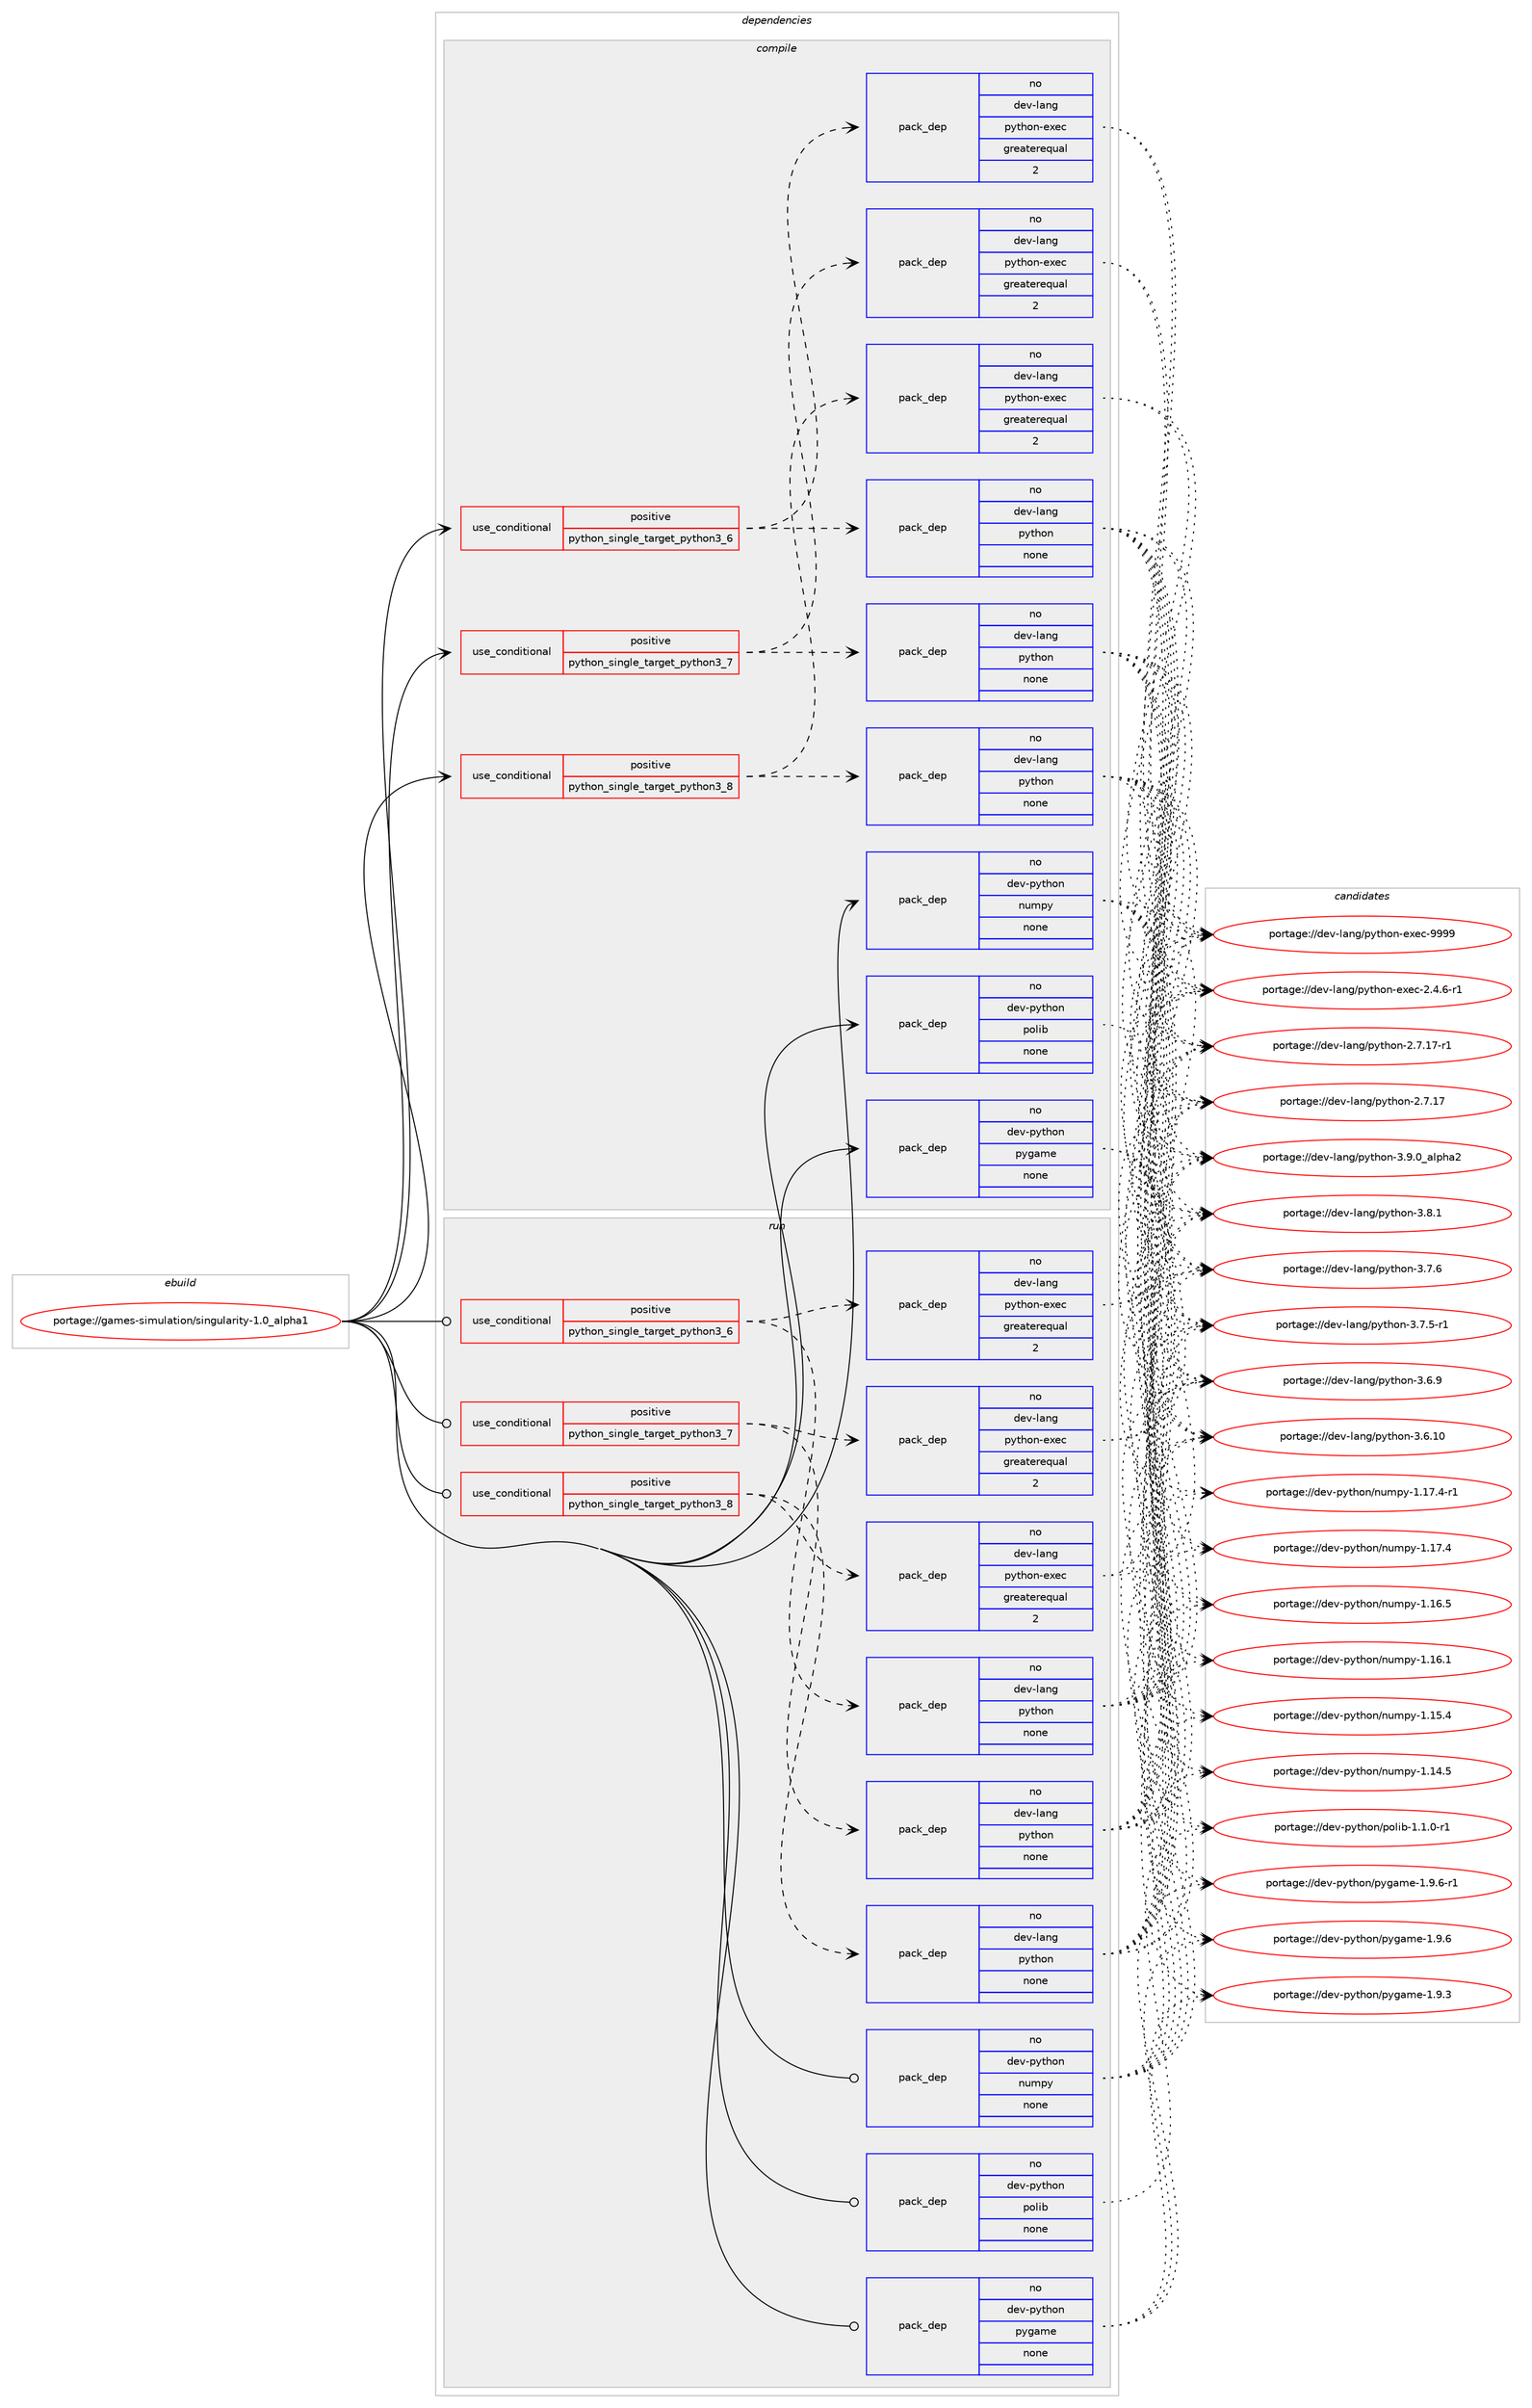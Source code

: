 digraph prolog {

# *************
# Graph options
# *************

newrank=true;
concentrate=true;
compound=true;
graph [rankdir=LR,fontname=Helvetica,fontsize=10,ranksep=1.5];#, ranksep=2.5, nodesep=0.2];
edge  [arrowhead=vee];
node  [fontname=Helvetica,fontsize=10];

# **********
# The ebuild
# **********

subgraph cluster_leftcol {
color=gray;
label=<<i>ebuild</i>>;
id [label="portage://games-simulation/singularity-1.0_alpha1", color=red, width=4, href="../games-simulation/singularity-1.0_alpha1.svg"];
}

# ****************
# The dependencies
# ****************

subgraph cluster_midcol {
color=gray;
label=<<i>dependencies</i>>;
subgraph cluster_compile {
fillcolor="#eeeeee";
style=filled;
label=<<i>compile</i>>;
subgraph cond58732 {
dependency281789 [label=<<TABLE BORDER="0" CELLBORDER="1" CELLSPACING="0" CELLPADDING="4"><TR><TD ROWSPAN="3" CELLPADDING="10">use_conditional</TD></TR><TR><TD>positive</TD></TR><TR><TD>python_single_target_python3_6</TD></TR></TABLE>>, shape=none, color=red];
subgraph pack218659 {
dependency281790 [label=<<TABLE BORDER="0" CELLBORDER="1" CELLSPACING="0" CELLPADDING="4" WIDTH="220"><TR><TD ROWSPAN="6" CELLPADDING="30">pack_dep</TD></TR><TR><TD WIDTH="110">no</TD></TR><TR><TD>dev-lang</TD></TR><TR><TD>python</TD></TR><TR><TD>none</TD></TR><TR><TD></TD></TR></TABLE>>, shape=none, color=blue];
}
dependency281789:e -> dependency281790:w [weight=20,style="dashed",arrowhead="vee"];
subgraph pack218660 {
dependency281791 [label=<<TABLE BORDER="0" CELLBORDER="1" CELLSPACING="0" CELLPADDING="4" WIDTH="220"><TR><TD ROWSPAN="6" CELLPADDING="30">pack_dep</TD></TR><TR><TD WIDTH="110">no</TD></TR><TR><TD>dev-lang</TD></TR><TR><TD>python-exec</TD></TR><TR><TD>greaterequal</TD></TR><TR><TD>2</TD></TR></TABLE>>, shape=none, color=blue];
}
dependency281789:e -> dependency281791:w [weight=20,style="dashed",arrowhead="vee"];
}
id:e -> dependency281789:w [weight=20,style="solid",arrowhead="vee"];
subgraph cond58733 {
dependency281792 [label=<<TABLE BORDER="0" CELLBORDER="1" CELLSPACING="0" CELLPADDING="4"><TR><TD ROWSPAN="3" CELLPADDING="10">use_conditional</TD></TR><TR><TD>positive</TD></TR><TR><TD>python_single_target_python3_7</TD></TR></TABLE>>, shape=none, color=red];
subgraph pack218661 {
dependency281793 [label=<<TABLE BORDER="0" CELLBORDER="1" CELLSPACING="0" CELLPADDING="4" WIDTH="220"><TR><TD ROWSPAN="6" CELLPADDING="30">pack_dep</TD></TR><TR><TD WIDTH="110">no</TD></TR><TR><TD>dev-lang</TD></TR><TR><TD>python</TD></TR><TR><TD>none</TD></TR><TR><TD></TD></TR></TABLE>>, shape=none, color=blue];
}
dependency281792:e -> dependency281793:w [weight=20,style="dashed",arrowhead="vee"];
subgraph pack218662 {
dependency281794 [label=<<TABLE BORDER="0" CELLBORDER="1" CELLSPACING="0" CELLPADDING="4" WIDTH="220"><TR><TD ROWSPAN="6" CELLPADDING="30">pack_dep</TD></TR><TR><TD WIDTH="110">no</TD></TR><TR><TD>dev-lang</TD></TR><TR><TD>python-exec</TD></TR><TR><TD>greaterequal</TD></TR><TR><TD>2</TD></TR></TABLE>>, shape=none, color=blue];
}
dependency281792:e -> dependency281794:w [weight=20,style="dashed",arrowhead="vee"];
}
id:e -> dependency281792:w [weight=20,style="solid",arrowhead="vee"];
subgraph cond58734 {
dependency281795 [label=<<TABLE BORDER="0" CELLBORDER="1" CELLSPACING="0" CELLPADDING="4"><TR><TD ROWSPAN="3" CELLPADDING="10">use_conditional</TD></TR><TR><TD>positive</TD></TR><TR><TD>python_single_target_python3_8</TD></TR></TABLE>>, shape=none, color=red];
subgraph pack218663 {
dependency281796 [label=<<TABLE BORDER="0" CELLBORDER="1" CELLSPACING="0" CELLPADDING="4" WIDTH="220"><TR><TD ROWSPAN="6" CELLPADDING="30">pack_dep</TD></TR><TR><TD WIDTH="110">no</TD></TR><TR><TD>dev-lang</TD></TR><TR><TD>python</TD></TR><TR><TD>none</TD></TR><TR><TD></TD></TR></TABLE>>, shape=none, color=blue];
}
dependency281795:e -> dependency281796:w [weight=20,style="dashed",arrowhead="vee"];
subgraph pack218664 {
dependency281797 [label=<<TABLE BORDER="0" CELLBORDER="1" CELLSPACING="0" CELLPADDING="4" WIDTH="220"><TR><TD ROWSPAN="6" CELLPADDING="30">pack_dep</TD></TR><TR><TD WIDTH="110">no</TD></TR><TR><TD>dev-lang</TD></TR><TR><TD>python-exec</TD></TR><TR><TD>greaterequal</TD></TR><TR><TD>2</TD></TR></TABLE>>, shape=none, color=blue];
}
dependency281795:e -> dependency281797:w [weight=20,style="dashed",arrowhead="vee"];
}
id:e -> dependency281795:w [weight=20,style="solid",arrowhead="vee"];
subgraph pack218665 {
dependency281798 [label=<<TABLE BORDER="0" CELLBORDER="1" CELLSPACING="0" CELLPADDING="4" WIDTH="220"><TR><TD ROWSPAN="6" CELLPADDING="30">pack_dep</TD></TR><TR><TD WIDTH="110">no</TD></TR><TR><TD>dev-python</TD></TR><TR><TD>numpy</TD></TR><TR><TD>none</TD></TR><TR><TD></TD></TR></TABLE>>, shape=none, color=blue];
}
id:e -> dependency281798:w [weight=20,style="solid",arrowhead="vee"];
subgraph pack218666 {
dependency281799 [label=<<TABLE BORDER="0" CELLBORDER="1" CELLSPACING="0" CELLPADDING="4" WIDTH="220"><TR><TD ROWSPAN="6" CELLPADDING="30">pack_dep</TD></TR><TR><TD WIDTH="110">no</TD></TR><TR><TD>dev-python</TD></TR><TR><TD>polib</TD></TR><TR><TD>none</TD></TR><TR><TD></TD></TR></TABLE>>, shape=none, color=blue];
}
id:e -> dependency281799:w [weight=20,style="solid",arrowhead="vee"];
subgraph pack218667 {
dependency281800 [label=<<TABLE BORDER="0" CELLBORDER="1" CELLSPACING="0" CELLPADDING="4" WIDTH="220"><TR><TD ROWSPAN="6" CELLPADDING="30">pack_dep</TD></TR><TR><TD WIDTH="110">no</TD></TR><TR><TD>dev-python</TD></TR><TR><TD>pygame</TD></TR><TR><TD>none</TD></TR><TR><TD></TD></TR></TABLE>>, shape=none, color=blue];
}
id:e -> dependency281800:w [weight=20,style="solid",arrowhead="vee"];
}
subgraph cluster_compileandrun {
fillcolor="#eeeeee";
style=filled;
label=<<i>compile and run</i>>;
}
subgraph cluster_run {
fillcolor="#eeeeee";
style=filled;
label=<<i>run</i>>;
subgraph cond58735 {
dependency281801 [label=<<TABLE BORDER="0" CELLBORDER="1" CELLSPACING="0" CELLPADDING="4"><TR><TD ROWSPAN="3" CELLPADDING="10">use_conditional</TD></TR><TR><TD>positive</TD></TR><TR><TD>python_single_target_python3_6</TD></TR></TABLE>>, shape=none, color=red];
subgraph pack218668 {
dependency281802 [label=<<TABLE BORDER="0" CELLBORDER="1" CELLSPACING="0" CELLPADDING="4" WIDTH="220"><TR><TD ROWSPAN="6" CELLPADDING="30">pack_dep</TD></TR><TR><TD WIDTH="110">no</TD></TR><TR><TD>dev-lang</TD></TR><TR><TD>python</TD></TR><TR><TD>none</TD></TR><TR><TD></TD></TR></TABLE>>, shape=none, color=blue];
}
dependency281801:e -> dependency281802:w [weight=20,style="dashed",arrowhead="vee"];
subgraph pack218669 {
dependency281803 [label=<<TABLE BORDER="0" CELLBORDER="1" CELLSPACING="0" CELLPADDING="4" WIDTH="220"><TR><TD ROWSPAN="6" CELLPADDING="30">pack_dep</TD></TR><TR><TD WIDTH="110">no</TD></TR><TR><TD>dev-lang</TD></TR><TR><TD>python-exec</TD></TR><TR><TD>greaterequal</TD></TR><TR><TD>2</TD></TR></TABLE>>, shape=none, color=blue];
}
dependency281801:e -> dependency281803:w [weight=20,style="dashed",arrowhead="vee"];
}
id:e -> dependency281801:w [weight=20,style="solid",arrowhead="odot"];
subgraph cond58736 {
dependency281804 [label=<<TABLE BORDER="0" CELLBORDER="1" CELLSPACING="0" CELLPADDING="4"><TR><TD ROWSPAN="3" CELLPADDING="10">use_conditional</TD></TR><TR><TD>positive</TD></TR><TR><TD>python_single_target_python3_7</TD></TR></TABLE>>, shape=none, color=red];
subgraph pack218670 {
dependency281805 [label=<<TABLE BORDER="0" CELLBORDER="1" CELLSPACING="0" CELLPADDING="4" WIDTH="220"><TR><TD ROWSPAN="6" CELLPADDING="30">pack_dep</TD></TR><TR><TD WIDTH="110">no</TD></TR><TR><TD>dev-lang</TD></TR><TR><TD>python</TD></TR><TR><TD>none</TD></TR><TR><TD></TD></TR></TABLE>>, shape=none, color=blue];
}
dependency281804:e -> dependency281805:w [weight=20,style="dashed",arrowhead="vee"];
subgraph pack218671 {
dependency281806 [label=<<TABLE BORDER="0" CELLBORDER="1" CELLSPACING="0" CELLPADDING="4" WIDTH="220"><TR><TD ROWSPAN="6" CELLPADDING="30">pack_dep</TD></TR><TR><TD WIDTH="110">no</TD></TR><TR><TD>dev-lang</TD></TR><TR><TD>python-exec</TD></TR><TR><TD>greaterequal</TD></TR><TR><TD>2</TD></TR></TABLE>>, shape=none, color=blue];
}
dependency281804:e -> dependency281806:w [weight=20,style="dashed",arrowhead="vee"];
}
id:e -> dependency281804:w [weight=20,style="solid",arrowhead="odot"];
subgraph cond58737 {
dependency281807 [label=<<TABLE BORDER="0" CELLBORDER="1" CELLSPACING="0" CELLPADDING="4"><TR><TD ROWSPAN="3" CELLPADDING="10">use_conditional</TD></TR><TR><TD>positive</TD></TR><TR><TD>python_single_target_python3_8</TD></TR></TABLE>>, shape=none, color=red];
subgraph pack218672 {
dependency281808 [label=<<TABLE BORDER="0" CELLBORDER="1" CELLSPACING="0" CELLPADDING="4" WIDTH="220"><TR><TD ROWSPAN="6" CELLPADDING="30">pack_dep</TD></TR><TR><TD WIDTH="110">no</TD></TR><TR><TD>dev-lang</TD></TR><TR><TD>python</TD></TR><TR><TD>none</TD></TR><TR><TD></TD></TR></TABLE>>, shape=none, color=blue];
}
dependency281807:e -> dependency281808:w [weight=20,style="dashed",arrowhead="vee"];
subgraph pack218673 {
dependency281809 [label=<<TABLE BORDER="0" CELLBORDER="1" CELLSPACING="0" CELLPADDING="4" WIDTH="220"><TR><TD ROWSPAN="6" CELLPADDING="30">pack_dep</TD></TR><TR><TD WIDTH="110">no</TD></TR><TR><TD>dev-lang</TD></TR><TR><TD>python-exec</TD></TR><TR><TD>greaterequal</TD></TR><TR><TD>2</TD></TR></TABLE>>, shape=none, color=blue];
}
dependency281807:e -> dependency281809:w [weight=20,style="dashed",arrowhead="vee"];
}
id:e -> dependency281807:w [weight=20,style="solid",arrowhead="odot"];
subgraph pack218674 {
dependency281810 [label=<<TABLE BORDER="0" CELLBORDER="1" CELLSPACING="0" CELLPADDING="4" WIDTH="220"><TR><TD ROWSPAN="6" CELLPADDING="30">pack_dep</TD></TR><TR><TD WIDTH="110">no</TD></TR><TR><TD>dev-python</TD></TR><TR><TD>numpy</TD></TR><TR><TD>none</TD></TR><TR><TD></TD></TR></TABLE>>, shape=none, color=blue];
}
id:e -> dependency281810:w [weight=20,style="solid",arrowhead="odot"];
subgraph pack218675 {
dependency281811 [label=<<TABLE BORDER="0" CELLBORDER="1" CELLSPACING="0" CELLPADDING="4" WIDTH="220"><TR><TD ROWSPAN="6" CELLPADDING="30">pack_dep</TD></TR><TR><TD WIDTH="110">no</TD></TR><TR><TD>dev-python</TD></TR><TR><TD>polib</TD></TR><TR><TD>none</TD></TR><TR><TD></TD></TR></TABLE>>, shape=none, color=blue];
}
id:e -> dependency281811:w [weight=20,style="solid",arrowhead="odot"];
subgraph pack218676 {
dependency281812 [label=<<TABLE BORDER="0" CELLBORDER="1" CELLSPACING="0" CELLPADDING="4" WIDTH="220"><TR><TD ROWSPAN="6" CELLPADDING="30">pack_dep</TD></TR><TR><TD WIDTH="110">no</TD></TR><TR><TD>dev-python</TD></TR><TR><TD>pygame</TD></TR><TR><TD>none</TD></TR><TR><TD></TD></TR></TABLE>>, shape=none, color=blue];
}
id:e -> dependency281812:w [weight=20,style="solid",arrowhead="odot"];
}
}

# **************
# The candidates
# **************

subgraph cluster_choices {
rank=same;
color=gray;
label=<<i>candidates</i>>;

subgraph choice218659 {
color=black;
nodesep=1;
choice10010111845108971101034711212111610411111045514657464895971081121049750 [label="portage://dev-lang/python-3.9.0_alpha2", color=red, width=4,href="../dev-lang/python-3.9.0_alpha2.svg"];
choice100101118451089711010347112121116104111110455146564649 [label="portage://dev-lang/python-3.8.1", color=red, width=4,href="../dev-lang/python-3.8.1.svg"];
choice100101118451089711010347112121116104111110455146554654 [label="portage://dev-lang/python-3.7.6", color=red, width=4,href="../dev-lang/python-3.7.6.svg"];
choice1001011184510897110103471121211161041111104551465546534511449 [label="portage://dev-lang/python-3.7.5-r1", color=red, width=4,href="../dev-lang/python-3.7.5-r1.svg"];
choice100101118451089711010347112121116104111110455146544657 [label="portage://dev-lang/python-3.6.9", color=red, width=4,href="../dev-lang/python-3.6.9.svg"];
choice10010111845108971101034711212111610411111045514654464948 [label="portage://dev-lang/python-3.6.10", color=red, width=4,href="../dev-lang/python-3.6.10.svg"];
choice100101118451089711010347112121116104111110455046554649554511449 [label="portage://dev-lang/python-2.7.17-r1", color=red, width=4,href="../dev-lang/python-2.7.17-r1.svg"];
choice10010111845108971101034711212111610411111045504655464955 [label="portage://dev-lang/python-2.7.17", color=red, width=4,href="../dev-lang/python-2.7.17.svg"];
dependency281790:e -> choice10010111845108971101034711212111610411111045514657464895971081121049750:w [style=dotted,weight="100"];
dependency281790:e -> choice100101118451089711010347112121116104111110455146564649:w [style=dotted,weight="100"];
dependency281790:e -> choice100101118451089711010347112121116104111110455146554654:w [style=dotted,weight="100"];
dependency281790:e -> choice1001011184510897110103471121211161041111104551465546534511449:w [style=dotted,weight="100"];
dependency281790:e -> choice100101118451089711010347112121116104111110455146544657:w [style=dotted,weight="100"];
dependency281790:e -> choice10010111845108971101034711212111610411111045514654464948:w [style=dotted,weight="100"];
dependency281790:e -> choice100101118451089711010347112121116104111110455046554649554511449:w [style=dotted,weight="100"];
dependency281790:e -> choice10010111845108971101034711212111610411111045504655464955:w [style=dotted,weight="100"];
}
subgraph choice218660 {
color=black;
nodesep=1;
choice10010111845108971101034711212111610411111045101120101994557575757 [label="portage://dev-lang/python-exec-9999", color=red, width=4,href="../dev-lang/python-exec-9999.svg"];
choice10010111845108971101034711212111610411111045101120101994550465246544511449 [label="portage://dev-lang/python-exec-2.4.6-r1", color=red, width=4,href="../dev-lang/python-exec-2.4.6-r1.svg"];
dependency281791:e -> choice10010111845108971101034711212111610411111045101120101994557575757:w [style=dotted,weight="100"];
dependency281791:e -> choice10010111845108971101034711212111610411111045101120101994550465246544511449:w [style=dotted,weight="100"];
}
subgraph choice218661 {
color=black;
nodesep=1;
choice10010111845108971101034711212111610411111045514657464895971081121049750 [label="portage://dev-lang/python-3.9.0_alpha2", color=red, width=4,href="../dev-lang/python-3.9.0_alpha2.svg"];
choice100101118451089711010347112121116104111110455146564649 [label="portage://dev-lang/python-3.8.1", color=red, width=4,href="../dev-lang/python-3.8.1.svg"];
choice100101118451089711010347112121116104111110455146554654 [label="portage://dev-lang/python-3.7.6", color=red, width=4,href="../dev-lang/python-3.7.6.svg"];
choice1001011184510897110103471121211161041111104551465546534511449 [label="portage://dev-lang/python-3.7.5-r1", color=red, width=4,href="../dev-lang/python-3.7.5-r1.svg"];
choice100101118451089711010347112121116104111110455146544657 [label="portage://dev-lang/python-3.6.9", color=red, width=4,href="../dev-lang/python-3.6.9.svg"];
choice10010111845108971101034711212111610411111045514654464948 [label="portage://dev-lang/python-3.6.10", color=red, width=4,href="../dev-lang/python-3.6.10.svg"];
choice100101118451089711010347112121116104111110455046554649554511449 [label="portage://dev-lang/python-2.7.17-r1", color=red, width=4,href="../dev-lang/python-2.7.17-r1.svg"];
choice10010111845108971101034711212111610411111045504655464955 [label="portage://dev-lang/python-2.7.17", color=red, width=4,href="../dev-lang/python-2.7.17.svg"];
dependency281793:e -> choice10010111845108971101034711212111610411111045514657464895971081121049750:w [style=dotted,weight="100"];
dependency281793:e -> choice100101118451089711010347112121116104111110455146564649:w [style=dotted,weight="100"];
dependency281793:e -> choice100101118451089711010347112121116104111110455146554654:w [style=dotted,weight="100"];
dependency281793:e -> choice1001011184510897110103471121211161041111104551465546534511449:w [style=dotted,weight="100"];
dependency281793:e -> choice100101118451089711010347112121116104111110455146544657:w [style=dotted,weight="100"];
dependency281793:e -> choice10010111845108971101034711212111610411111045514654464948:w [style=dotted,weight="100"];
dependency281793:e -> choice100101118451089711010347112121116104111110455046554649554511449:w [style=dotted,weight="100"];
dependency281793:e -> choice10010111845108971101034711212111610411111045504655464955:w [style=dotted,weight="100"];
}
subgraph choice218662 {
color=black;
nodesep=1;
choice10010111845108971101034711212111610411111045101120101994557575757 [label="portage://dev-lang/python-exec-9999", color=red, width=4,href="../dev-lang/python-exec-9999.svg"];
choice10010111845108971101034711212111610411111045101120101994550465246544511449 [label="portage://dev-lang/python-exec-2.4.6-r1", color=red, width=4,href="../dev-lang/python-exec-2.4.6-r1.svg"];
dependency281794:e -> choice10010111845108971101034711212111610411111045101120101994557575757:w [style=dotted,weight="100"];
dependency281794:e -> choice10010111845108971101034711212111610411111045101120101994550465246544511449:w [style=dotted,weight="100"];
}
subgraph choice218663 {
color=black;
nodesep=1;
choice10010111845108971101034711212111610411111045514657464895971081121049750 [label="portage://dev-lang/python-3.9.0_alpha2", color=red, width=4,href="../dev-lang/python-3.9.0_alpha2.svg"];
choice100101118451089711010347112121116104111110455146564649 [label="portage://dev-lang/python-3.8.1", color=red, width=4,href="../dev-lang/python-3.8.1.svg"];
choice100101118451089711010347112121116104111110455146554654 [label="portage://dev-lang/python-3.7.6", color=red, width=4,href="../dev-lang/python-3.7.6.svg"];
choice1001011184510897110103471121211161041111104551465546534511449 [label="portage://dev-lang/python-3.7.5-r1", color=red, width=4,href="../dev-lang/python-3.7.5-r1.svg"];
choice100101118451089711010347112121116104111110455146544657 [label="portage://dev-lang/python-3.6.9", color=red, width=4,href="../dev-lang/python-3.6.9.svg"];
choice10010111845108971101034711212111610411111045514654464948 [label="portage://dev-lang/python-3.6.10", color=red, width=4,href="../dev-lang/python-3.6.10.svg"];
choice100101118451089711010347112121116104111110455046554649554511449 [label="portage://dev-lang/python-2.7.17-r1", color=red, width=4,href="../dev-lang/python-2.7.17-r1.svg"];
choice10010111845108971101034711212111610411111045504655464955 [label="portage://dev-lang/python-2.7.17", color=red, width=4,href="../dev-lang/python-2.7.17.svg"];
dependency281796:e -> choice10010111845108971101034711212111610411111045514657464895971081121049750:w [style=dotted,weight="100"];
dependency281796:e -> choice100101118451089711010347112121116104111110455146564649:w [style=dotted,weight="100"];
dependency281796:e -> choice100101118451089711010347112121116104111110455146554654:w [style=dotted,weight="100"];
dependency281796:e -> choice1001011184510897110103471121211161041111104551465546534511449:w [style=dotted,weight="100"];
dependency281796:e -> choice100101118451089711010347112121116104111110455146544657:w [style=dotted,weight="100"];
dependency281796:e -> choice10010111845108971101034711212111610411111045514654464948:w [style=dotted,weight="100"];
dependency281796:e -> choice100101118451089711010347112121116104111110455046554649554511449:w [style=dotted,weight="100"];
dependency281796:e -> choice10010111845108971101034711212111610411111045504655464955:w [style=dotted,weight="100"];
}
subgraph choice218664 {
color=black;
nodesep=1;
choice10010111845108971101034711212111610411111045101120101994557575757 [label="portage://dev-lang/python-exec-9999", color=red, width=4,href="../dev-lang/python-exec-9999.svg"];
choice10010111845108971101034711212111610411111045101120101994550465246544511449 [label="portage://dev-lang/python-exec-2.4.6-r1", color=red, width=4,href="../dev-lang/python-exec-2.4.6-r1.svg"];
dependency281797:e -> choice10010111845108971101034711212111610411111045101120101994557575757:w [style=dotted,weight="100"];
dependency281797:e -> choice10010111845108971101034711212111610411111045101120101994550465246544511449:w [style=dotted,weight="100"];
}
subgraph choice218665 {
color=black;
nodesep=1;
choice1001011184511212111610411111047110117109112121454946495546524511449 [label="portage://dev-python/numpy-1.17.4-r1", color=red, width=4,href="../dev-python/numpy-1.17.4-r1.svg"];
choice100101118451121211161041111104711011710911212145494649554652 [label="portage://dev-python/numpy-1.17.4", color=red, width=4,href="../dev-python/numpy-1.17.4.svg"];
choice100101118451121211161041111104711011710911212145494649544653 [label="portage://dev-python/numpy-1.16.5", color=red, width=4,href="../dev-python/numpy-1.16.5.svg"];
choice100101118451121211161041111104711011710911212145494649544649 [label="portage://dev-python/numpy-1.16.1", color=red, width=4,href="../dev-python/numpy-1.16.1.svg"];
choice100101118451121211161041111104711011710911212145494649534652 [label="portage://dev-python/numpy-1.15.4", color=red, width=4,href="../dev-python/numpy-1.15.4.svg"];
choice100101118451121211161041111104711011710911212145494649524653 [label="portage://dev-python/numpy-1.14.5", color=red, width=4,href="../dev-python/numpy-1.14.5.svg"];
dependency281798:e -> choice1001011184511212111610411111047110117109112121454946495546524511449:w [style=dotted,weight="100"];
dependency281798:e -> choice100101118451121211161041111104711011710911212145494649554652:w [style=dotted,weight="100"];
dependency281798:e -> choice100101118451121211161041111104711011710911212145494649544653:w [style=dotted,weight="100"];
dependency281798:e -> choice100101118451121211161041111104711011710911212145494649544649:w [style=dotted,weight="100"];
dependency281798:e -> choice100101118451121211161041111104711011710911212145494649534652:w [style=dotted,weight="100"];
dependency281798:e -> choice100101118451121211161041111104711011710911212145494649524653:w [style=dotted,weight="100"];
}
subgraph choice218666 {
color=black;
nodesep=1;
choice1001011184511212111610411111047112111108105984549464946484511449 [label="portage://dev-python/polib-1.1.0-r1", color=red, width=4,href="../dev-python/polib-1.1.0-r1.svg"];
dependency281799:e -> choice1001011184511212111610411111047112111108105984549464946484511449:w [style=dotted,weight="100"];
}
subgraph choice218667 {
color=black;
nodesep=1;
choice1001011184511212111610411111047112121103971091014549465746544511449 [label="portage://dev-python/pygame-1.9.6-r1", color=red, width=4,href="../dev-python/pygame-1.9.6-r1.svg"];
choice100101118451121211161041111104711212110397109101454946574654 [label="portage://dev-python/pygame-1.9.6", color=red, width=4,href="../dev-python/pygame-1.9.6.svg"];
choice100101118451121211161041111104711212110397109101454946574651 [label="portage://dev-python/pygame-1.9.3", color=red, width=4,href="../dev-python/pygame-1.9.3.svg"];
dependency281800:e -> choice1001011184511212111610411111047112121103971091014549465746544511449:w [style=dotted,weight="100"];
dependency281800:e -> choice100101118451121211161041111104711212110397109101454946574654:w [style=dotted,weight="100"];
dependency281800:e -> choice100101118451121211161041111104711212110397109101454946574651:w [style=dotted,weight="100"];
}
subgraph choice218668 {
color=black;
nodesep=1;
choice10010111845108971101034711212111610411111045514657464895971081121049750 [label="portage://dev-lang/python-3.9.0_alpha2", color=red, width=4,href="../dev-lang/python-3.9.0_alpha2.svg"];
choice100101118451089711010347112121116104111110455146564649 [label="portage://dev-lang/python-3.8.1", color=red, width=4,href="../dev-lang/python-3.8.1.svg"];
choice100101118451089711010347112121116104111110455146554654 [label="portage://dev-lang/python-3.7.6", color=red, width=4,href="../dev-lang/python-3.7.6.svg"];
choice1001011184510897110103471121211161041111104551465546534511449 [label="portage://dev-lang/python-3.7.5-r1", color=red, width=4,href="../dev-lang/python-3.7.5-r1.svg"];
choice100101118451089711010347112121116104111110455146544657 [label="portage://dev-lang/python-3.6.9", color=red, width=4,href="../dev-lang/python-3.6.9.svg"];
choice10010111845108971101034711212111610411111045514654464948 [label="portage://dev-lang/python-3.6.10", color=red, width=4,href="../dev-lang/python-3.6.10.svg"];
choice100101118451089711010347112121116104111110455046554649554511449 [label="portage://dev-lang/python-2.7.17-r1", color=red, width=4,href="../dev-lang/python-2.7.17-r1.svg"];
choice10010111845108971101034711212111610411111045504655464955 [label="portage://dev-lang/python-2.7.17", color=red, width=4,href="../dev-lang/python-2.7.17.svg"];
dependency281802:e -> choice10010111845108971101034711212111610411111045514657464895971081121049750:w [style=dotted,weight="100"];
dependency281802:e -> choice100101118451089711010347112121116104111110455146564649:w [style=dotted,weight="100"];
dependency281802:e -> choice100101118451089711010347112121116104111110455146554654:w [style=dotted,weight="100"];
dependency281802:e -> choice1001011184510897110103471121211161041111104551465546534511449:w [style=dotted,weight="100"];
dependency281802:e -> choice100101118451089711010347112121116104111110455146544657:w [style=dotted,weight="100"];
dependency281802:e -> choice10010111845108971101034711212111610411111045514654464948:w [style=dotted,weight="100"];
dependency281802:e -> choice100101118451089711010347112121116104111110455046554649554511449:w [style=dotted,weight="100"];
dependency281802:e -> choice10010111845108971101034711212111610411111045504655464955:w [style=dotted,weight="100"];
}
subgraph choice218669 {
color=black;
nodesep=1;
choice10010111845108971101034711212111610411111045101120101994557575757 [label="portage://dev-lang/python-exec-9999", color=red, width=4,href="../dev-lang/python-exec-9999.svg"];
choice10010111845108971101034711212111610411111045101120101994550465246544511449 [label="portage://dev-lang/python-exec-2.4.6-r1", color=red, width=4,href="../dev-lang/python-exec-2.4.6-r1.svg"];
dependency281803:e -> choice10010111845108971101034711212111610411111045101120101994557575757:w [style=dotted,weight="100"];
dependency281803:e -> choice10010111845108971101034711212111610411111045101120101994550465246544511449:w [style=dotted,weight="100"];
}
subgraph choice218670 {
color=black;
nodesep=1;
choice10010111845108971101034711212111610411111045514657464895971081121049750 [label="portage://dev-lang/python-3.9.0_alpha2", color=red, width=4,href="../dev-lang/python-3.9.0_alpha2.svg"];
choice100101118451089711010347112121116104111110455146564649 [label="portage://dev-lang/python-3.8.1", color=red, width=4,href="../dev-lang/python-3.8.1.svg"];
choice100101118451089711010347112121116104111110455146554654 [label="portage://dev-lang/python-3.7.6", color=red, width=4,href="../dev-lang/python-3.7.6.svg"];
choice1001011184510897110103471121211161041111104551465546534511449 [label="portage://dev-lang/python-3.7.5-r1", color=red, width=4,href="../dev-lang/python-3.7.5-r1.svg"];
choice100101118451089711010347112121116104111110455146544657 [label="portage://dev-lang/python-3.6.9", color=red, width=4,href="../dev-lang/python-3.6.9.svg"];
choice10010111845108971101034711212111610411111045514654464948 [label="portage://dev-lang/python-3.6.10", color=red, width=4,href="../dev-lang/python-3.6.10.svg"];
choice100101118451089711010347112121116104111110455046554649554511449 [label="portage://dev-lang/python-2.7.17-r1", color=red, width=4,href="../dev-lang/python-2.7.17-r1.svg"];
choice10010111845108971101034711212111610411111045504655464955 [label="portage://dev-lang/python-2.7.17", color=red, width=4,href="../dev-lang/python-2.7.17.svg"];
dependency281805:e -> choice10010111845108971101034711212111610411111045514657464895971081121049750:w [style=dotted,weight="100"];
dependency281805:e -> choice100101118451089711010347112121116104111110455146564649:w [style=dotted,weight="100"];
dependency281805:e -> choice100101118451089711010347112121116104111110455146554654:w [style=dotted,weight="100"];
dependency281805:e -> choice1001011184510897110103471121211161041111104551465546534511449:w [style=dotted,weight="100"];
dependency281805:e -> choice100101118451089711010347112121116104111110455146544657:w [style=dotted,weight="100"];
dependency281805:e -> choice10010111845108971101034711212111610411111045514654464948:w [style=dotted,weight="100"];
dependency281805:e -> choice100101118451089711010347112121116104111110455046554649554511449:w [style=dotted,weight="100"];
dependency281805:e -> choice10010111845108971101034711212111610411111045504655464955:w [style=dotted,weight="100"];
}
subgraph choice218671 {
color=black;
nodesep=1;
choice10010111845108971101034711212111610411111045101120101994557575757 [label="portage://dev-lang/python-exec-9999", color=red, width=4,href="../dev-lang/python-exec-9999.svg"];
choice10010111845108971101034711212111610411111045101120101994550465246544511449 [label="portage://dev-lang/python-exec-2.4.6-r1", color=red, width=4,href="../dev-lang/python-exec-2.4.6-r1.svg"];
dependency281806:e -> choice10010111845108971101034711212111610411111045101120101994557575757:w [style=dotted,weight="100"];
dependency281806:e -> choice10010111845108971101034711212111610411111045101120101994550465246544511449:w [style=dotted,weight="100"];
}
subgraph choice218672 {
color=black;
nodesep=1;
choice10010111845108971101034711212111610411111045514657464895971081121049750 [label="portage://dev-lang/python-3.9.0_alpha2", color=red, width=4,href="../dev-lang/python-3.9.0_alpha2.svg"];
choice100101118451089711010347112121116104111110455146564649 [label="portage://dev-lang/python-3.8.1", color=red, width=4,href="../dev-lang/python-3.8.1.svg"];
choice100101118451089711010347112121116104111110455146554654 [label="portage://dev-lang/python-3.7.6", color=red, width=4,href="../dev-lang/python-3.7.6.svg"];
choice1001011184510897110103471121211161041111104551465546534511449 [label="portage://dev-lang/python-3.7.5-r1", color=red, width=4,href="../dev-lang/python-3.7.5-r1.svg"];
choice100101118451089711010347112121116104111110455146544657 [label="portage://dev-lang/python-3.6.9", color=red, width=4,href="../dev-lang/python-3.6.9.svg"];
choice10010111845108971101034711212111610411111045514654464948 [label="portage://dev-lang/python-3.6.10", color=red, width=4,href="../dev-lang/python-3.6.10.svg"];
choice100101118451089711010347112121116104111110455046554649554511449 [label="portage://dev-lang/python-2.7.17-r1", color=red, width=4,href="../dev-lang/python-2.7.17-r1.svg"];
choice10010111845108971101034711212111610411111045504655464955 [label="portage://dev-lang/python-2.7.17", color=red, width=4,href="../dev-lang/python-2.7.17.svg"];
dependency281808:e -> choice10010111845108971101034711212111610411111045514657464895971081121049750:w [style=dotted,weight="100"];
dependency281808:e -> choice100101118451089711010347112121116104111110455146564649:w [style=dotted,weight="100"];
dependency281808:e -> choice100101118451089711010347112121116104111110455146554654:w [style=dotted,weight="100"];
dependency281808:e -> choice1001011184510897110103471121211161041111104551465546534511449:w [style=dotted,weight="100"];
dependency281808:e -> choice100101118451089711010347112121116104111110455146544657:w [style=dotted,weight="100"];
dependency281808:e -> choice10010111845108971101034711212111610411111045514654464948:w [style=dotted,weight="100"];
dependency281808:e -> choice100101118451089711010347112121116104111110455046554649554511449:w [style=dotted,weight="100"];
dependency281808:e -> choice10010111845108971101034711212111610411111045504655464955:w [style=dotted,weight="100"];
}
subgraph choice218673 {
color=black;
nodesep=1;
choice10010111845108971101034711212111610411111045101120101994557575757 [label="portage://dev-lang/python-exec-9999", color=red, width=4,href="../dev-lang/python-exec-9999.svg"];
choice10010111845108971101034711212111610411111045101120101994550465246544511449 [label="portage://dev-lang/python-exec-2.4.6-r1", color=red, width=4,href="../dev-lang/python-exec-2.4.6-r1.svg"];
dependency281809:e -> choice10010111845108971101034711212111610411111045101120101994557575757:w [style=dotted,weight="100"];
dependency281809:e -> choice10010111845108971101034711212111610411111045101120101994550465246544511449:w [style=dotted,weight="100"];
}
subgraph choice218674 {
color=black;
nodesep=1;
choice1001011184511212111610411111047110117109112121454946495546524511449 [label="portage://dev-python/numpy-1.17.4-r1", color=red, width=4,href="../dev-python/numpy-1.17.4-r1.svg"];
choice100101118451121211161041111104711011710911212145494649554652 [label="portage://dev-python/numpy-1.17.4", color=red, width=4,href="../dev-python/numpy-1.17.4.svg"];
choice100101118451121211161041111104711011710911212145494649544653 [label="portage://dev-python/numpy-1.16.5", color=red, width=4,href="../dev-python/numpy-1.16.5.svg"];
choice100101118451121211161041111104711011710911212145494649544649 [label="portage://dev-python/numpy-1.16.1", color=red, width=4,href="../dev-python/numpy-1.16.1.svg"];
choice100101118451121211161041111104711011710911212145494649534652 [label="portage://dev-python/numpy-1.15.4", color=red, width=4,href="../dev-python/numpy-1.15.4.svg"];
choice100101118451121211161041111104711011710911212145494649524653 [label="portage://dev-python/numpy-1.14.5", color=red, width=4,href="../dev-python/numpy-1.14.5.svg"];
dependency281810:e -> choice1001011184511212111610411111047110117109112121454946495546524511449:w [style=dotted,weight="100"];
dependency281810:e -> choice100101118451121211161041111104711011710911212145494649554652:w [style=dotted,weight="100"];
dependency281810:e -> choice100101118451121211161041111104711011710911212145494649544653:w [style=dotted,weight="100"];
dependency281810:e -> choice100101118451121211161041111104711011710911212145494649544649:w [style=dotted,weight="100"];
dependency281810:e -> choice100101118451121211161041111104711011710911212145494649534652:w [style=dotted,weight="100"];
dependency281810:e -> choice100101118451121211161041111104711011710911212145494649524653:w [style=dotted,weight="100"];
}
subgraph choice218675 {
color=black;
nodesep=1;
choice1001011184511212111610411111047112111108105984549464946484511449 [label="portage://dev-python/polib-1.1.0-r1", color=red, width=4,href="../dev-python/polib-1.1.0-r1.svg"];
dependency281811:e -> choice1001011184511212111610411111047112111108105984549464946484511449:w [style=dotted,weight="100"];
}
subgraph choice218676 {
color=black;
nodesep=1;
choice1001011184511212111610411111047112121103971091014549465746544511449 [label="portage://dev-python/pygame-1.9.6-r1", color=red, width=4,href="../dev-python/pygame-1.9.6-r1.svg"];
choice100101118451121211161041111104711212110397109101454946574654 [label="portage://dev-python/pygame-1.9.6", color=red, width=4,href="../dev-python/pygame-1.9.6.svg"];
choice100101118451121211161041111104711212110397109101454946574651 [label="portage://dev-python/pygame-1.9.3", color=red, width=4,href="../dev-python/pygame-1.9.3.svg"];
dependency281812:e -> choice1001011184511212111610411111047112121103971091014549465746544511449:w [style=dotted,weight="100"];
dependency281812:e -> choice100101118451121211161041111104711212110397109101454946574654:w [style=dotted,weight="100"];
dependency281812:e -> choice100101118451121211161041111104711212110397109101454946574651:w [style=dotted,weight="100"];
}
}

}
